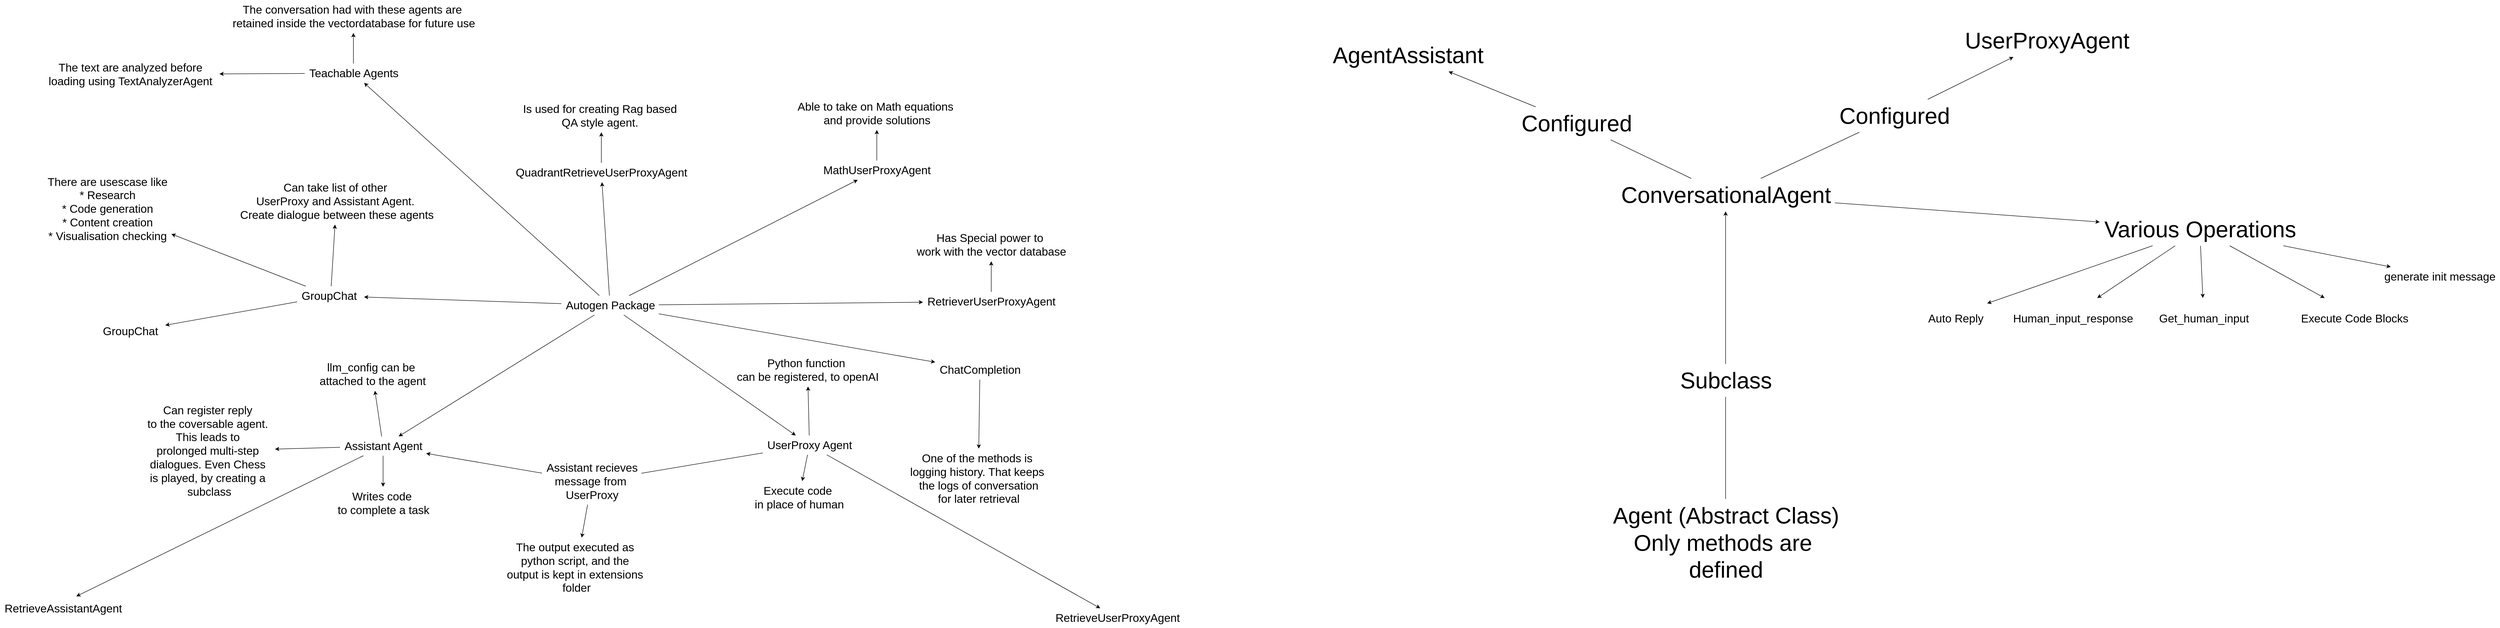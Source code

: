 <mxfile>
    <diagram id="QYajzTewMzwTbSUMhWZi" name="Page-1">
        <mxGraphModel dx="4864" dy="2524" grid="0" gridSize="10" guides="1" tooltips="1" connect="1" arrows="1" fold="1" page="0" pageScale="1" pageWidth="827" pageHeight="1169" math="0" shadow="0">
            <root>
                <mxCell id="0"/>
                <mxCell id="1" parent="0"/>
                <mxCell id="4" value="" style="edgeStyle=none;html=1;fontSize=24;" parent="1" source="2" target="3" edge="1">
                    <mxGeometry relative="1" as="geometry"/>
                </mxCell>
                <mxCell id="6" style="edgeStyle=none;html=1;fontSize=24;" parent="1" source="2" target="5" edge="1">
                    <mxGeometry relative="1" as="geometry"/>
                </mxCell>
                <mxCell id="24" value="" style="edgeStyle=none;html=1;fontSize=24;" parent="1" source="2" target="23" edge="1">
                    <mxGeometry relative="1" as="geometry"/>
                </mxCell>
                <mxCell id="28" value="" style="edgeStyle=none;html=1;fontSize=24;" parent="1" source="2" target="27" edge="1">
                    <mxGeometry relative="1" as="geometry"/>
                </mxCell>
                <mxCell id="36" value="" style="edgeStyle=none;html=1;fontSize=24;" parent="1" source="2" target="35" edge="1">
                    <mxGeometry relative="1" as="geometry"/>
                </mxCell>
                <mxCell id="40" value="" style="edgeStyle=none;html=1;" parent="1" source="2" target="39" edge="1">
                    <mxGeometry relative="1" as="geometry"/>
                </mxCell>
                <mxCell id="44" value="" style="edgeStyle=none;html=1;" parent="1" source="2" target="43" edge="1">
                    <mxGeometry relative="1" as="geometry"/>
                </mxCell>
                <mxCell id="52" value="" style="edgeStyle=none;html=1;" parent="1" source="2" target="51" edge="1">
                    <mxGeometry relative="1" as="geometry"/>
                </mxCell>
                <mxCell id="2" value="&lt;font style=&quot;font-size: 24px;&quot;&gt;Autogen Package&lt;/font&gt;" style="text;html=1;align=center;verticalAlign=middle;resizable=0;points=[];autosize=1;strokeColor=none;fillColor=none;" parent="1" vertex="1">
                    <mxGeometry x="298" y="72" width="207" height="41" as="geometry"/>
                </mxCell>
                <mxCell id="10" value="" style="edgeStyle=none;html=1;fontSize=24;" parent="1" source="3" target="9" edge="1">
                    <mxGeometry relative="1" as="geometry"/>
                </mxCell>
                <mxCell id="17" value="" style="edgeStyle=none;html=1;fontSize=24;" parent="1" source="3" target="16" edge="1">
                    <mxGeometry relative="1" as="geometry"/>
                </mxCell>
                <mxCell id="20" value="" style="edgeStyle=none;html=1;fontSize=24;" parent="1" source="5" target="18" edge="1">
                    <mxGeometry relative="1" as="geometry"/>
                </mxCell>
                <mxCell id="22" style="edgeStyle=none;html=1;fontSize=24;" parent="1" source="3" target="21" edge="1">
                    <mxGeometry relative="1" as="geometry"/>
                </mxCell>
                <mxCell id="47" style="edgeStyle=none;html=1;entryX=0.607;entryY=-0.129;entryDx=0;entryDy=0;entryPerimeter=0;" parent="1" source="3" target="48" edge="1">
                    <mxGeometry relative="1" as="geometry">
                        <mxPoint x="-488.714" y="713.857" as="targetPoint"/>
                    </mxGeometry>
                </mxCell>
                <mxCell id="3" value="Assistant Agent" style="text;html=1;align=center;verticalAlign=middle;resizable=0;points=[];autosize=1;strokeColor=none;fillColor=none;fontSize=24;" parent="1" vertex="1">
                    <mxGeometry x="-172" y="371" width="183" height="41" as="geometry"/>
                </mxCell>
                <mxCell id="8" value="" style="edgeStyle=none;html=1;fontSize=24;" parent="1" source="5" target="7" edge="1">
                    <mxGeometry relative="1" as="geometry"/>
                </mxCell>
                <mxCell id="11" style="edgeStyle=none;html=1;fontSize=24;startArrow=none;" parent="1" source="12" target="3" edge="1">
                    <mxGeometry relative="1" as="geometry"/>
                </mxCell>
                <mxCell id="49" style="edgeStyle=none;html=1;" parent="1" source="5" target="50" edge="1">
                    <mxGeometry relative="1" as="geometry">
                        <mxPoint x="1111.286" y="692.429" as="targetPoint"/>
                    </mxGeometry>
                </mxCell>
                <mxCell id="5" value="UserProxy Agent&lt;br&gt;" style="text;html=1;align=center;verticalAlign=middle;resizable=0;points=[];autosize=1;strokeColor=none;fillColor=none;fontSize=24;" parent="1" vertex="1">
                    <mxGeometry x="726" y="369" width="198" height="41" as="geometry"/>
                </mxCell>
                <mxCell id="7" value="Execute code&amp;nbsp;&lt;br&gt;in place of human" style="text;html=1;align=center;verticalAlign=middle;resizable=0;points=[];autosize=1;strokeColor=none;fillColor=none;fontSize=24;" parent="1" vertex="1">
                    <mxGeometry x="699" y="466" width="207" height="70" as="geometry"/>
                </mxCell>
                <mxCell id="9" value="Writes code&amp;nbsp;&lt;br&gt;to complete a task" style="text;html=1;align=center;verticalAlign=middle;resizable=0;points=[];autosize=1;strokeColor=none;fillColor=none;fontSize=24;" parent="1" vertex="1">
                    <mxGeometry x="-187" y="478" width="213" height="70" as="geometry"/>
                </mxCell>
                <mxCell id="13" value="" style="edgeStyle=none;html=1;fontSize=24;endArrow=none;" parent="1" source="5" target="12" edge="1">
                    <mxGeometry relative="1" as="geometry">
                        <mxPoint x="640" y="196.514" as="sourcePoint"/>
                        <mxPoint x="128" y="191.412" as="targetPoint"/>
                    </mxGeometry>
                </mxCell>
                <mxCell id="15" value="" style="edgeStyle=none;html=1;fontSize=24;" parent="1" source="12" target="14" edge="1">
                    <mxGeometry relative="1" as="geometry"/>
                </mxCell>
                <mxCell id="12" value="Assistant recieves&lt;br&gt;message from&amp;nbsp;&lt;br&gt;UserProxy" style="text;html=1;align=center;verticalAlign=middle;resizable=0;points=[];autosize=1;strokeColor=none;fillColor=none;fontSize=24;" parent="1" vertex="1">
                    <mxGeometry x="257" y="418" width="211" height="98" as="geometry"/>
                </mxCell>
                <mxCell id="14" value="The output executed as&amp;nbsp;&lt;br&gt;python script, and the&amp;nbsp;&lt;br&gt;output is kept in extensions&amp;nbsp;&lt;br&gt;folder" style="text;html=1;align=center;verticalAlign=middle;resizable=0;points=[];autosize=1;strokeColor=none;fillColor=none;fontSize=24;" parent="1" vertex="1">
                    <mxGeometry x="173" y="586" width="314" height="127" as="geometry"/>
                </mxCell>
                <mxCell id="16" value="Can register reply&amp;nbsp;&lt;br&gt;to the coversable agent.&amp;nbsp;&lt;br&gt;This leads to&amp;nbsp;&lt;br&gt;prolonged multi-step&amp;nbsp;&lt;br&gt;dialogues. Even Chess&amp;nbsp;&lt;br&gt;is played, by creating a&amp;nbsp;&lt;br&gt;subclass" style="text;html=1;align=center;verticalAlign=middle;resizable=0;points=[];autosize=1;strokeColor=none;fillColor=none;fontSize=24;" parent="1" vertex="1">
                    <mxGeometry x="-591" y="295" width="281" height="214" as="geometry"/>
                </mxCell>
                <mxCell id="18" value="Python function&amp;nbsp;&lt;br&gt;can be registered, to openAI" style="text;html=1;align=center;verticalAlign=middle;resizable=0;points=[];autosize=1;strokeColor=none;fillColor=none;fontSize=24;" parent="1" vertex="1">
                    <mxGeometry x="661" y="195" width="320" height="70" as="geometry"/>
                </mxCell>
                <mxCell id="21" value="llm_config can be&amp;nbsp;&lt;br&gt;attached to the agent" style="text;html=1;align=center;verticalAlign=middle;resizable=0;points=[];autosize=1;strokeColor=none;fillColor=none;fontSize=24;" parent="1" vertex="1">
                    <mxGeometry x="-225" y="204" width="244" height="70" as="geometry"/>
                </mxCell>
                <mxCell id="26" value="" style="edgeStyle=none;html=1;fontSize=24;" parent="1" source="23" target="25" edge="1">
                    <mxGeometry relative="1" as="geometry"/>
                </mxCell>
                <mxCell id="23" value="&lt;font style=&quot;font-size: 24px;&quot;&gt;RetrieverUserProxyAgent&lt;br&gt;&lt;/font&gt;" style="text;html=1;align=center;verticalAlign=middle;resizable=0;points=[];autosize=1;strokeColor=none;fillColor=none;fontSize=24;" parent="1" vertex="1">
                    <mxGeometry x="1066" y="64" width="290" height="41" as="geometry"/>
                </mxCell>
                <mxCell id="25" value="&lt;font style=&quot;font-size: 24px;&quot;&gt;Has Special power to&amp;nbsp;&lt;br&gt;work with the vector database&lt;br&gt;&lt;/font&gt;" style="text;html=1;align=center;verticalAlign=middle;resizable=0;points=[];autosize=1;strokeColor=none;fillColor=none;fontSize=24;" parent="1" vertex="1">
                    <mxGeometry x="1043" y="-71" width="336" height="70" as="geometry"/>
                </mxCell>
                <mxCell id="30" value="" style="edgeStyle=none;html=1;fontSize=24;" parent="1" source="27" target="29" edge="1">
                    <mxGeometry relative="1" as="geometry"/>
                </mxCell>
                <mxCell id="32" value="" style="edgeStyle=none;html=1;fontSize=24;" parent="1" source="27" target="31" edge="1">
                    <mxGeometry relative="1" as="geometry"/>
                </mxCell>
                <mxCell id="34" value="" style="edgeStyle=none;html=1;fontSize=24;" parent="1" source="27" target="33" edge="1">
                    <mxGeometry relative="1" as="geometry"/>
                </mxCell>
                <mxCell id="27" value="&lt;font style=&quot;font-size: 24px;&quot;&gt;GroupChat&amp;nbsp;&lt;/font&gt;" style="text;html=1;align=center;verticalAlign=middle;resizable=0;points=[];autosize=1;strokeColor=none;fillColor=none;fontSize=24;" parent="1" vertex="1">
                    <mxGeometry x="-263" y="52" width="142" height="41" as="geometry"/>
                </mxCell>
                <mxCell id="29" value="&lt;font style=&quot;font-size: 24px;&quot;&gt;Can take list of other&amp;nbsp;&lt;br&gt;UserProxy and Assistant Agent.&amp;nbsp;&lt;br&gt;Create dialogue between these agents&lt;br&gt;&lt;/font&gt;" style="text;html=1;align=center;verticalAlign=middle;resizable=0;points=[];autosize=1;strokeColor=none;fillColor=none;fontSize=24;" parent="1" vertex="1">
                    <mxGeometry x="-394" y="-177" width="429" height="98" as="geometry"/>
                </mxCell>
                <mxCell id="31" value="&lt;font style=&quot;font-size: 24px;&quot;&gt;There are usescase like&lt;br&gt;* Research&lt;br&gt;* Code generation&lt;br&gt;* Content creation&lt;br&gt;* Visualisation checking&lt;br&gt;&lt;/font&gt;" style="text;html=1;align=center;verticalAlign=middle;resizable=0;points=[];autosize=1;strokeColor=none;fillColor=none;fontSize=24;" parent="1" vertex="1">
                    <mxGeometry x="-803" y="-190" width="273" height="156" as="geometry"/>
                </mxCell>
                <mxCell id="33" value="&lt;font style=&quot;font-size: 24px;&quot;&gt;GroupChat&amp;nbsp;&lt;/font&gt;" style="text;html=1;align=center;verticalAlign=middle;resizable=0;points=[];autosize=1;strokeColor=none;fillColor=none;fontSize=24;" parent="1" vertex="1">
                    <mxGeometry x="-685" y="127" width="142" height="41" as="geometry"/>
                </mxCell>
                <mxCell id="38" value="" style="edgeStyle=none;html=1;fontSize=24;" parent="1" source="35" target="37" edge="1">
                    <mxGeometry relative="1" as="geometry"/>
                </mxCell>
                <mxCell id="35" value="&lt;font style=&quot;font-size: 24px;&quot;&gt;ChatCompletion&lt;/font&gt;" style="text;html=1;align=center;verticalAlign=middle;resizable=0;points=[];autosize=1;strokeColor=none;fillColor=none;fontSize=24;" parent="1" vertex="1">
                    <mxGeometry x="1092" y="209.5" width="190" height="41" as="geometry"/>
                </mxCell>
                <mxCell id="37" value="One of the methods is&amp;nbsp;&lt;br&gt;logging history. That keeps&amp;nbsp;&lt;br&gt;the logs of conversation&lt;br&gt;for later retrieval" style="text;html=1;align=center;verticalAlign=middle;resizable=0;points=[];autosize=1;strokeColor=none;fillColor=none;fontSize=24;" parent="1" vertex="1">
                    <mxGeometry x="1029" y="397" width="309" height="127" as="geometry"/>
                </mxCell>
                <mxCell id="42" value="" style="edgeStyle=none;html=1;" parent="1" source="39" target="41" edge="1">
                    <mxGeometry relative="1" as="geometry"/>
                </mxCell>
                <mxCell id="39" value="&lt;font style=&quot;font-size: 24px;&quot;&gt;MathUserProxyAgent&lt;/font&gt;" style="text;html=1;align=center;verticalAlign=middle;resizable=0;points=[];autosize=1;strokeColor=none;fillColor=none;" parent="1" vertex="1">
                    <mxGeometry x="845" y="-215" width="246" height="41" as="geometry"/>
                </mxCell>
                <mxCell id="41" value="&lt;font style=&quot;font-size: 24px;&quot;&gt;Able to take on Math equations&amp;nbsp;&lt;br&gt;and provide solutions&lt;br&gt;&lt;/font&gt;" style="text;html=1;align=center;verticalAlign=middle;resizable=0;points=[];autosize=1;strokeColor=none;fillColor=none;" parent="1" vertex="1">
                    <mxGeometry x="790" y="-350" width="356" height="70" as="geometry"/>
                </mxCell>
                <mxCell id="46" value="" style="edgeStyle=none;html=1;" parent="1" source="43" target="45" edge="1">
                    <mxGeometry relative="1" as="geometry"/>
                </mxCell>
                <mxCell id="43" value="&lt;font style=&quot;font-size: 24px;&quot;&gt;QuadrantRetrieveUserProxyAgent&lt;/font&gt;" style="text;html=1;align=center;verticalAlign=middle;resizable=0;points=[];autosize=1;strokeColor=none;fillColor=none;" parent="1" vertex="1">
                    <mxGeometry x="192" y="-210" width="382" height="41" as="geometry"/>
                </mxCell>
                <mxCell id="45" value="&lt;span style=&quot;font-size: 24px;&quot;&gt;Is used for creating Rag based&amp;nbsp;&lt;br&gt;QA style agent.&amp;nbsp;&lt;br&gt;&lt;/span&gt;" style="text;html=1;align=center;verticalAlign=middle;resizable=0;points=[];autosize=1;strokeColor=none;fillColor=none;" parent="1" vertex="1">
                    <mxGeometry x="207" y="-345" width="352" height="70" as="geometry"/>
                </mxCell>
                <mxCell id="48" value="RetrieveAssistantAgent" style="text;html=1;align=center;verticalAlign=middle;resizable=0;points=[];autosize=1;strokeColor=none;fillColor=none;fontSize=24;" parent="1" vertex="1">
                    <mxGeometry x="-894" y="716" width="267" height="41" as="geometry"/>
                </mxCell>
                <mxCell id="50" value="RetrieveUserProxyAgent" style="text;html=1;align=center;verticalAlign=middle;resizable=0;points=[];autosize=1;strokeColor=none;fillColor=none;fontSize=24;" parent="1" vertex="1">
                    <mxGeometry x="1338" y="736" width="282" height="41" as="geometry"/>
                </mxCell>
                <mxCell id="54" value="" style="edgeStyle=none;html=1;" parent="1" source="51" target="53" edge="1">
                    <mxGeometry relative="1" as="geometry"/>
                </mxCell>
                <mxCell id="56" value="" style="edgeStyle=none;html=1;" parent="1" source="51" target="55" edge="1">
                    <mxGeometry relative="1" as="geometry"/>
                </mxCell>
                <mxCell id="51" value="&lt;font style=&quot;font-size: 24px;&quot;&gt;Teachable Agents&lt;/font&gt;" style="text;html=1;align=center;verticalAlign=middle;resizable=0;points=[];autosize=1;strokeColor=none;fillColor=none;" parent="1" vertex="1">
                    <mxGeometry x="-247" y="-421" width="207" height="41" as="geometry"/>
                </mxCell>
                <mxCell id="53" value="&lt;font style=&quot;font-size: 24px;&quot;&gt;The conversation had with these agents are&amp;nbsp;&lt;br&gt;retained inside the vectordatabase for future use&lt;br&gt;&lt;/font&gt;" style="text;html=1;align=center;verticalAlign=middle;resizable=0;points=[];autosize=1;strokeColor=none;fillColor=none;" parent="1" vertex="1">
                    <mxGeometry x="-410" y="-556" width="533" height="70" as="geometry"/>
                </mxCell>
                <mxCell id="55" value="&lt;font style=&quot;font-size: 24px;&quot;&gt;The text are analyzed before&amp;nbsp;&lt;br&gt;loading using TextAnalyzerAgent&amp;nbsp;&lt;/font&gt;" style="text;html=1;align=center;verticalAlign=middle;resizable=0;points=[];autosize=1;strokeColor=none;fillColor=none;" parent="1" vertex="1">
                    <mxGeometry x="-800" y="-433" width="372" height="70" as="geometry"/>
                </mxCell>
                <mxCell id="59" value="" style="edgeStyle=none;html=1;fontSize=48;startArrow=none;" edge="1" parent="1" source="60" target="58">
                    <mxGeometry relative="1" as="geometry"/>
                </mxCell>
                <mxCell id="57" value="&lt;font style=&quot;font-size: 48px;&quot;&gt;Agent (Abstract Class)&lt;br&gt;Only methods are&amp;nbsp;&lt;br&gt;defined&lt;br&gt;&lt;/font&gt;" style="text;html=1;align=center;verticalAlign=middle;resizable=0;points=[];autosize=1;strokeColor=none;fillColor=none;" vertex="1" parent="1">
                    <mxGeometry x="2521.5" y="504" width="498" height="185" as="geometry"/>
                </mxCell>
                <mxCell id="63" value="" style="edgeStyle=none;html=1;fontSize=48;startArrow=none;" edge="1" parent="1" source="69" target="62">
                    <mxGeometry relative="1" as="geometry"/>
                </mxCell>
                <mxCell id="65" value="" style="edgeStyle=none;html=1;fontSize=48;startArrow=none;" edge="1" parent="1" source="66" target="64">
                    <mxGeometry relative="1" as="geometry"/>
                </mxCell>
                <mxCell id="72" value="" style="edgeStyle=none;html=1;fontSize=48;" edge="1" parent="1" source="58" target="71">
                    <mxGeometry relative="1" as="geometry"/>
                </mxCell>
                <mxCell id="58" value="&lt;font style=&quot;font-size: 48px;&quot;&gt;ConversationalAgent&lt;/font&gt;" style="text;html=1;align=center;verticalAlign=middle;resizable=0;points=[];autosize=1;strokeColor=none;fillColor=none;fontSize=48;" vertex="1" parent="1">
                    <mxGeometry x="2538.5" y="-177" width="464" height="70" as="geometry"/>
                </mxCell>
                <mxCell id="61" value="" style="edgeStyle=none;html=1;fontSize=48;endArrow=none;" edge="1" parent="1" source="57" target="60">
                    <mxGeometry relative="1" as="geometry">
                        <mxPoint x="2771.661" y="166" as="sourcePoint"/>
                        <mxPoint x="2766.507" y="-190" as="targetPoint"/>
                    </mxGeometry>
                </mxCell>
                <mxCell id="60" value="Subclass" style="text;html=1;align=center;verticalAlign=middle;resizable=0;points=[];autosize=1;strokeColor=none;fillColor=none;fontSize=48;" vertex="1" parent="1">
                    <mxGeometry x="2664" y="217" width="213" height="70" as="geometry"/>
                </mxCell>
                <mxCell id="62" value="&lt;font style=&quot;font-size: 48px;&quot;&gt;AgentAssistant&lt;/font&gt;" style="text;html=1;align=center;verticalAlign=middle;resizable=0;points=[];autosize=1;strokeColor=none;fillColor=none;fontSize=48;" vertex="1" parent="1">
                    <mxGeometry x="1927" y="-474" width="338" height="70" as="geometry"/>
                </mxCell>
                <mxCell id="64" value="&lt;font style=&quot;font-size: 48px;&quot;&gt;UserProxyAgent&lt;/font&gt;" style="text;html=1;align=center;verticalAlign=middle;resizable=0;points=[];autosize=1;strokeColor=none;fillColor=none;fontSize=48;" vertex="1" parent="1">
                    <mxGeometry x="3269" y="-505" width="367" height="70" as="geometry"/>
                </mxCell>
                <mxCell id="67" value="" style="edgeStyle=none;html=1;fontSize=48;endArrow=none;" edge="1" parent="1" source="58" target="66">
                    <mxGeometry relative="1" as="geometry">
                        <mxPoint x="2843.274" y="-177" as="sourcePoint"/>
                        <mxPoint x="3379.726" y="-435" as="targetPoint"/>
                    </mxGeometry>
                </mxCell>
                <mxCell id="66" value="Configured" style="text;html=1;align=center;verticalAlign=middle;resizable=0;points=[];autosize=1;strokeColor=none;fillColor=none;fontSize=48;" vertex="1" parent="1">
                    <mxGeometry x="3002.5" y="-345" width="253" height="70" as="geometry"/>
                </mxCell>
                <mxCell id="70" value="" style="edgeStyle=none;html=1;fontSize=48;endArrow=none;" edge="1" parent="1" source="58" target="69">
                    <mxGeometry relative="1" as="geometry">
                        <mxPoint x="2691.013" y="-177" as="sourcePoint"/>
                        <mxPoint x="2175.487" y="-404" as="targetPoint"/>
                    </mxGeometry>
                </mxCell>
                <mxCell id="69" value="Configured" style="text;html=1;align=center;verticalAlign=middle;resizable=0;points=[];autosize=1;strokeColor=none;fillColor=none;fontSize=48;" vertex="1" parent="1">
                    <mxGeometry x="2327" y="-329" width="253" height="70" as="geometry"/>
                </mxCell>
                <mxCell id="74" value="" style="edgeStyle=none;html=1;fontSize=48;" edge="1" parent="1" source="71" target="73">
                    <mxGeometry relative="1" as="geometry"/>
                </mxCell>
                <mxCell id="78" style="edgeStyle=none;html=1;fontSize=24;" edge="1" parent="1" source="71" target="75">
                    <mxGeometry relative="1" as="geometry"/>
                </mxCell>
                <mxCell id="79" style="edgeStyle=none;html=1;fontSize=24;" edge="1" parent="1" source="71" target="76">
                    <mxGeometry relative="1" as="geometry"/>
                </mxCell>
                <mxCell id="80" style="edgeStyle=none;html=1;fontSize=24;" edge="1" parent="1" source="71" target="77">
                    <mxGeometry relative="1" as="geometry"/>
                </mxCell>
                <mxCell id="82" value="" style="edgeStyle=none;html=1;fontSize=24;" edge="1" parent="1" source="71" target="81">
                    <mxGeometry relative="1" as="geometry"/>
                </mxCell>
                <mxCell id="71" value="&lt;font style=&quot;font-size: 48px;&quot;&gt;Various Operations&lt;/font&gt;" style="text;html=1;align=center;verticalAlign=middle;resizable=0;points=[];autosize=1;strokeColor=none;fillColor=none;fontSize=48;" vertex="1" parent="1">
                    <mxGeometry x="3565" y="-104" width="425" height="70" as="geometry"/>
                </mxCell>
                <mxCell id="73" value="&lt;font style=&quot;font-size: 24px;&quot;&gt;Auto Reply&lt;/font&gt;" style="text;html=1;align=center;verticalAlign=middle;resizable=0;points=[];autosize=1;strokeColor=none;fillColor=none;fontSize=48;" vertex="1" parent="1">
                    <mxGeometry x="3191" y="77" width="135" height="70" as="geometry"/>
                </mxCell>
                <mxCell id="75" value="&lt;font style=&quot;font-size: 24px;&quot;&gt;Human_input_response&lt;/font&gt;" style="text;html=1;align=center;verticalAlign=middle;resizable=0;points=[];autosize=1;strokeColor=none;fillColor=none;fontSize=48;" vertex="1" parent="1">
                    <mxGeometry x="3371" y="77" width="273" height="70" as="geometry"/>
                </mxCell>
                <mxCell id="76" value="&lt;font style=&quot;font-size: 24px;&quot;&gt;Get_human_input&lt;/font&gt;" style="text;html=1;align=center;verticalAlign=middle;resizable=0;points=[];autosize=1;strokeColor=none;fillColor=none;fontSize=48;" vertex="1" parent="1">
                    <mxGeometry x="3681" y="77" width="209" height="70" as="geometry"/>
                </mxCell>
                <mxCell id="77" value="&lt;font style=&quot;font-size: 24px;&quot;&gt;Execute Code Blocks&lt;/font&gt;" style="text;html=1;align=center;verticalAlign=middle;resizable=0;points=[];autosize=1;strokeColor=none;fillColor=none;fontSize=48;" vertex="1" parent="1">
                    <mxGeometry x="3983" y="77" width="246" height="70" as="geometry"/>
                </mxCell>
                <mxCell id="81" value="&lt;font style=&quot;font-size: 24px;&quot;&gt;generate init message&lt;/font&gt;" style="text;html=1;align=center;verticalAlign=middle;resizable=0;points=[];autosize=1;strokeColor=none;fillColor=none;fontSize=24;" vertex="1" parent="1">
                    <mxGeometry x="4160" y="11" width="254" height="41" as="geometry"/>
                </mxCell>
            </root>
        </mxGraphModel>
    </diagram>
</mxfile>